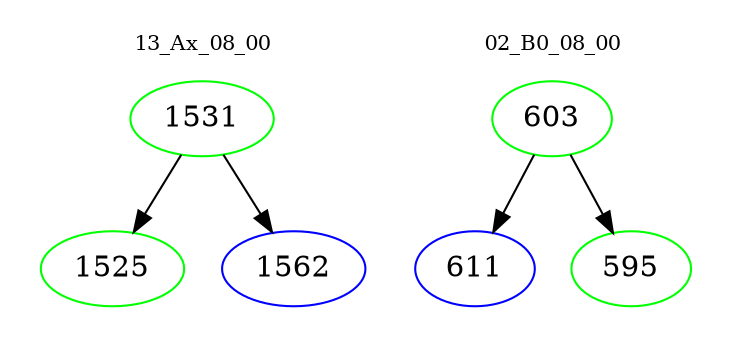 digraph{
subgraph cluster_0 {
color = white
label = "13_Ax_08_00";
fontsize=10;
T0_1531 [label="1531", color="green"]
T0_1531 -> T0_1525 [color="black"]
T0_1525 [label="1525", color="green"]
T0_1531 -> T0_1562 [color="black"]
T0_1562 [label="1562", color="blue"]
}
subgraph cluster_1 {
color = white
label = "02_B0_08_00";
fontsize=10;
T1_603 [label="603", color="green"]
T1_603 -> T1_611 [color="black"]
T1_611 [label="611", color="blue"]
T1_603 -> T1_595 [color="black"]
T1_595 [label="595", color="green"]
}
}
